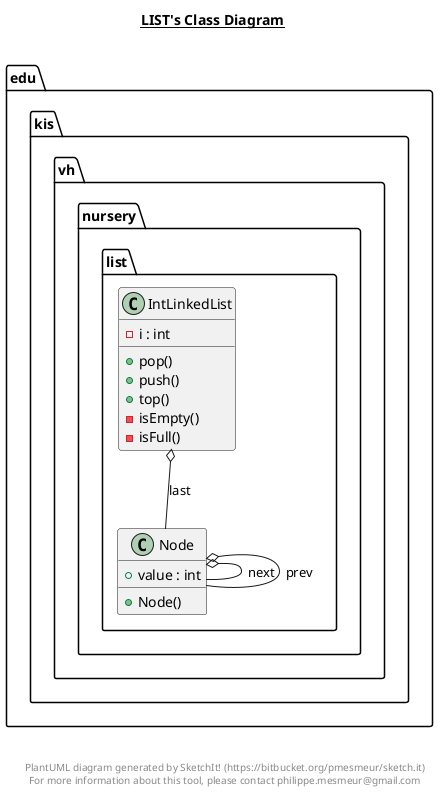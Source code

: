 @startuml

title __LIST's Class Diagram__\n

  namespace edu.kis.vh.nursery {
    namespace list {
      class edu.kis.vh.nursery.list.IntLinkedList {
          - i : int
          + pop()
          + push()
          + top()
          - isEmpty()
          - isFull()
      }
    }
  }
  

  namespace edu.kis.vh.nursery {
    namespace list {
      class edu.kis.vh.nursery.list.Node {
          + value : int
          + Node()
      }
    }
  }
  

  edu.kis.vh.nursery.list.IntLinkedList o-- edu.kis.vh.nursery.list.Node : last
  edu.kis.vh.nursery.list.Node o-- edu.kis.vh.nursery.list.Node : next
  edu.kis.vh.nursery.list.Node o-- edu.kis.vh.nursery.list.Node : prev


right footer


PlantUML diagram generated by SketchIt! (https://bitbucket.org/pmesmeur/sketch.it)
For more information about this tool, please contact philippe.mesmeur@gmail.com
endfooter

@enduml
